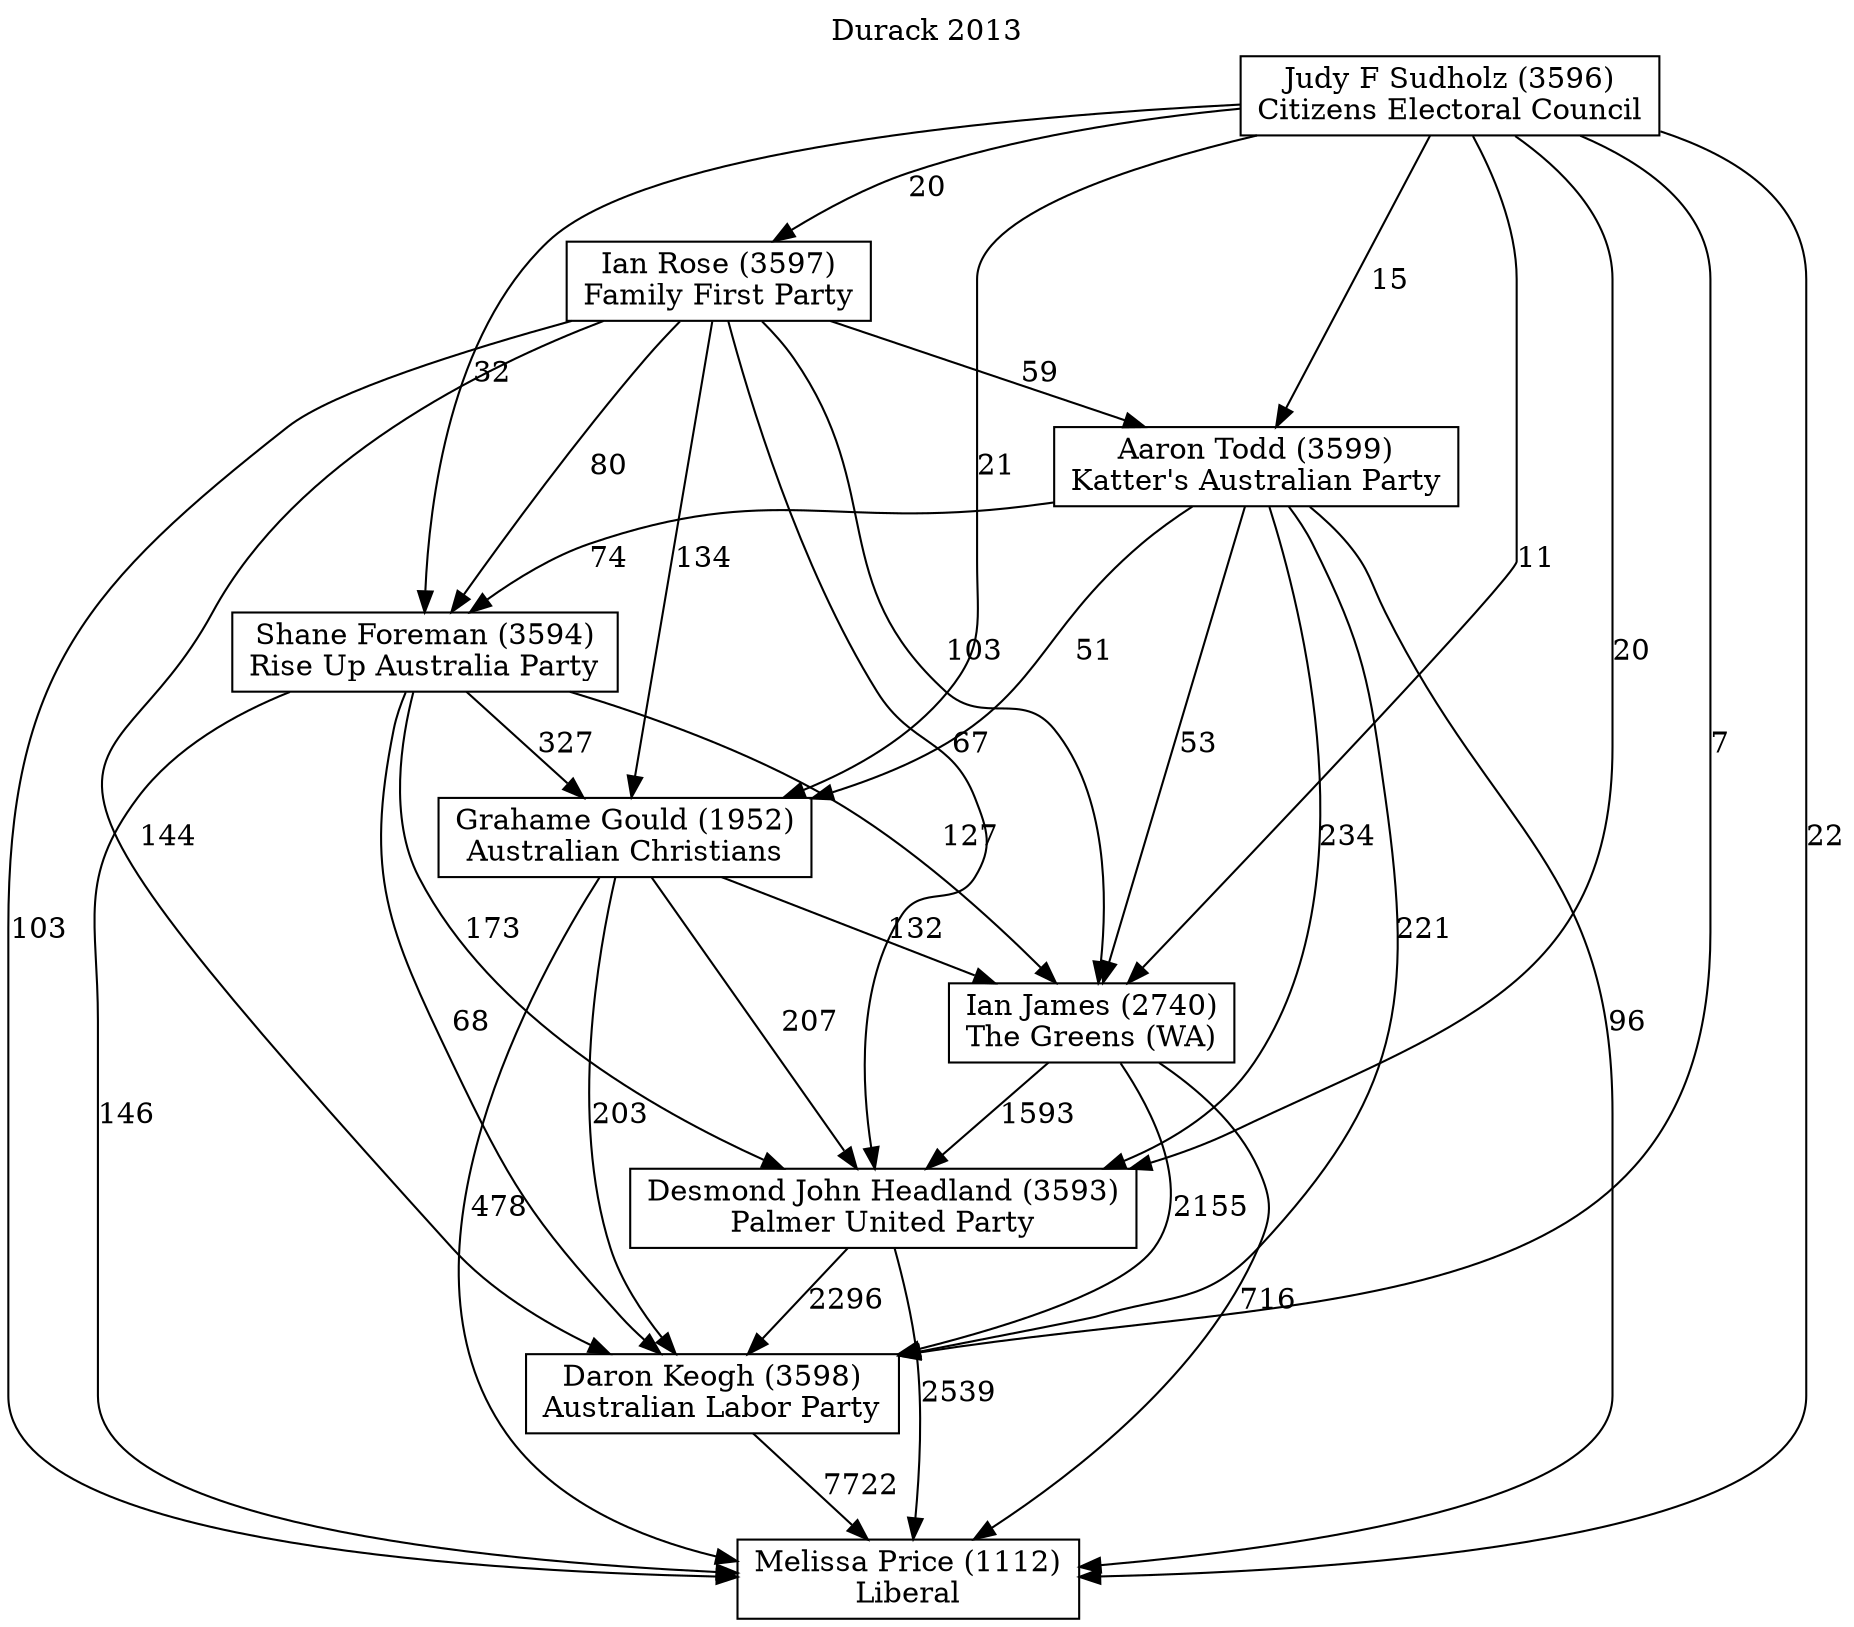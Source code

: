 // House preference flow
digraph "Melissa Price (1112)_Durack_2013" {
	graph [label="Durack 2013" labelloc=t mclimit=10]
	node [shape=box]
	"Melissa Price (1112)" [label="Melissa Price (1112)
Liberal"]
	"Daron Keogh (3598)" [label="Daron Keogh (3598)
Australian Labor Party"]
	"Desmond John Headland (3593)" [label="Desmond John Headland (3593)
Palmer United Party"]
	"Ian James (2740)" [label="Ian James (2740)
The Greens (WA)"]
	"Grahame Gould (1952)" [label="Grahame Gould (1952)
Australian Christians"]
	"Shane Foreman (3594)" [label="Shane Foreman (3594)
Rise Up Australia Party"]
	"Aaron Todd (3599)" [label="Aaron Todd (3599)
Katter's Australian Party"]
	"Ian Rose (3597)" [label="Ian Rose (3597)
Family First Party"]
	"Judy F Sudholz (3596)" [label="Judy F Sudholz (3596)
Citizens Electoral Council"]
	"Daron Keogh (3598)" -> "Melissa Price (1112)" [label=7722]
	"Desmond John Headland (3593)" -> "Daron Keogh (3598)" [label=2296]
	"Ian James (2740)" -> "Desmond John Headland (3593)" [label=1593]
	"Grahame Gould (1952)" -> "Ian James (2740)" [label=132]
	"Shane Foreman (3594)" -> "Grahame Gould (1952)" [label=327]
	"Aaron Todd (3599)" -> "Shane Foreman (3594)" [label=74]
	"Ian Rose (3597)" -> "Aaron Todd (3599)" [label=59]
	"Judy F Sudholz (3596)" -> "Ian Rose (3597)" [label=20]
	"Desmond John Headland (3593)" -> "Melissa Price (1112)" [label=2539]
	"Ian James (2740)" -> "Melissa Price (1112)" [label=716]
	"Grahame Gould (1952)" -> "Melissa Price (1112)" [label=478]
	"Shane Foreman (3594)" -> "Melissa Price (1112)" [label=146]
	"Aaron Todd (3599)" -> "Melissa Price (1112)" [label=96]
	"Ian Rose (3597)" -> "Melissa Price (1112)" [label=103]
	"Judy F Sudholz (3596)" -> "Melissa Price (1112)" [label=22]
	"Judy F Sudholz (3596)" -> "Aaron Todd (3599)" [label=15]
	"Ian Rose (3597)" -> "Shane Foreman (3594)" [label=80]
	"Judy F Sudholz (3596)" -> "Shane Foreman (3594)" [label=32]
	"Aaron Todd (3599)" -> "Grahame Gould (1952)" [label=51]
	"Ian Rose (3597)" -> "Grahame Gould (1952)" [label=134]
	"Judy F Sudholz (3596)" -> "Grahame Gould (1952)" [label=21]
	"Shane Foreman (3594)" -> "Ian James (2740)" [label=127]
	"Aaron Todd (3599)" -> "Ian James (2740)" [label=53]
	"Ian Rose (3597)" -> "Ian James (2740)" [label=103]
	"Judy F Sudholz (3596)" -> "Ian James (2740)" [label=11]
	"Grahame Gould (1952)" -> "Desmond John Headland (3593)" [label=207]
	"Shane Foreman (3594)" -> "Desmond John Headland (3593)" [label=173]
	"Aaron Todd (3599)" -> "Desmond John Headland (3593)" [label=234]
	"Ian Rose (3597)" -> "Desmond John Headland (3593)" [label=67]
	"Judy F Sudholz (3596)" -> "Desmond John Headland (3593)" [label=20]
	"Ian James (2740)" -> "Daron Keogh (3598)" [label=2155]
	"Grahame Gould (1952)" -> "Daron Keogh (3598)" [label=203]
	"Shane Foreman (3594)" -> "Daron Keogh (3598)" [label=68]
	"Aaron Todd (3599)" -> "Daron Keogh (3598)" [label=221]
	"Ian Rose (3597)" -> "Daron Keogh (3598)" [label=144]
	"Judy F Sudholz (3596)" -> "Daron Keogh (3598)" [label=7]
}
